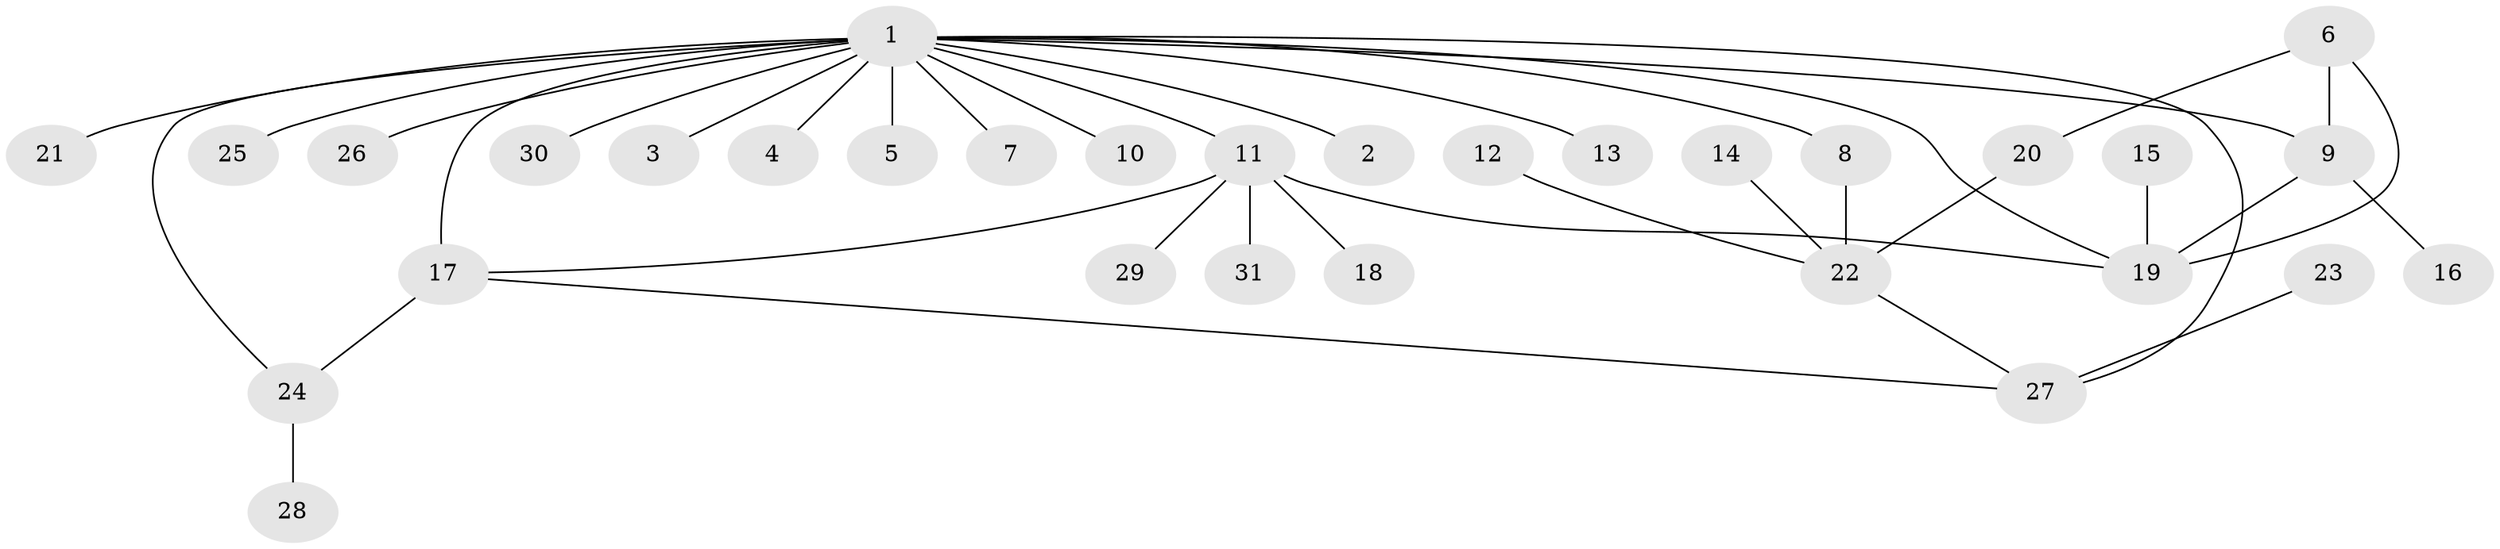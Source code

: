// original degree distribution, {23: 0.016666666666666666, 5: 0.03333333333333333, 8: 0.016666666666666666, 1: 0.5833333333333334, 4: 0.05, 10: 0.016666666666666666, 2: 0.18333333333333332, 7: 0.016666666666666666, 3: 0.08333333333333333}
// Generated by graph-tools (version 1.1) at 2025/01/03/09/25 03:01:41]
// undirected, 31 vertices, 38 edges
graph export_dot {
graph [start="1"]
  node [color=gray90,style=filled];
  1;
  2;
  3;
  4;
  5;
  6;
  7;
  8;
  9;
  10;
  11;
  12;
  13;
  14;
  15;
  16;
  17;
  18;
  19;
  20;
  21;
  22;
  23;
  24;
  25;
  26;
  27;
  28;
  29;
  30;
  31;
  1 -- 2 [weight=1.0];
  1 -- 3 [weight=1.0];
  1 -- 4 [weight=1.0];
  1 -- 5 [weight=1.0];
  1 -- 7 [weight=1.0];
  1 -- 8 [weight=1.0];
  1 -- 9 [weight=1.0];
  1 -- 10 [weight=1.0];
  1 -- 11 [weight=1.0];
  1 -- 13 [weight=1.0];
  1 -- 17 [weight=2.0];
  1 -- 19 [weight=1.0];
  1 -- 21 [weight=1.0];
  1 -- 24 [weight=1.0];
  1 -- 25 [weight=1.0];
  1 -- 26 [weight=1.0];
  1 -- 27 [weight=1.0];
  1 -- 30 [weight=1.0];
  6 -- 9 [weight=1.0];
  6 -- 19 [weight=1.0];
  6 -- 20 [weight=1.0];
  8 -- 22 [weight=1.0];
  9 -- 16 [weight=1.0];
  9 -- 19 [weight=1.0];
  11 -- 17 [weight=1.0];
  11 -- 18 [weight=1.0];
  11 -- 19 [weight=1.0];
  11 -- 29 [weight=1.0];
  11 -- 31 [weight=1.0];
  12 -- 22 [weight=1.0];
  14 -- 22 [weight=1.0];
  15 -- 19 [weight=1.0];
  17 -- 24 [weight=1.0];
  17 -- 27 [weight=1.0];
  20 -- 22 [weight=1.0];
  22 -- 27 [weight=1.0];
  23 -- 27 [weight=1.0];
  24 -- 28 [weight=1.0];
}
